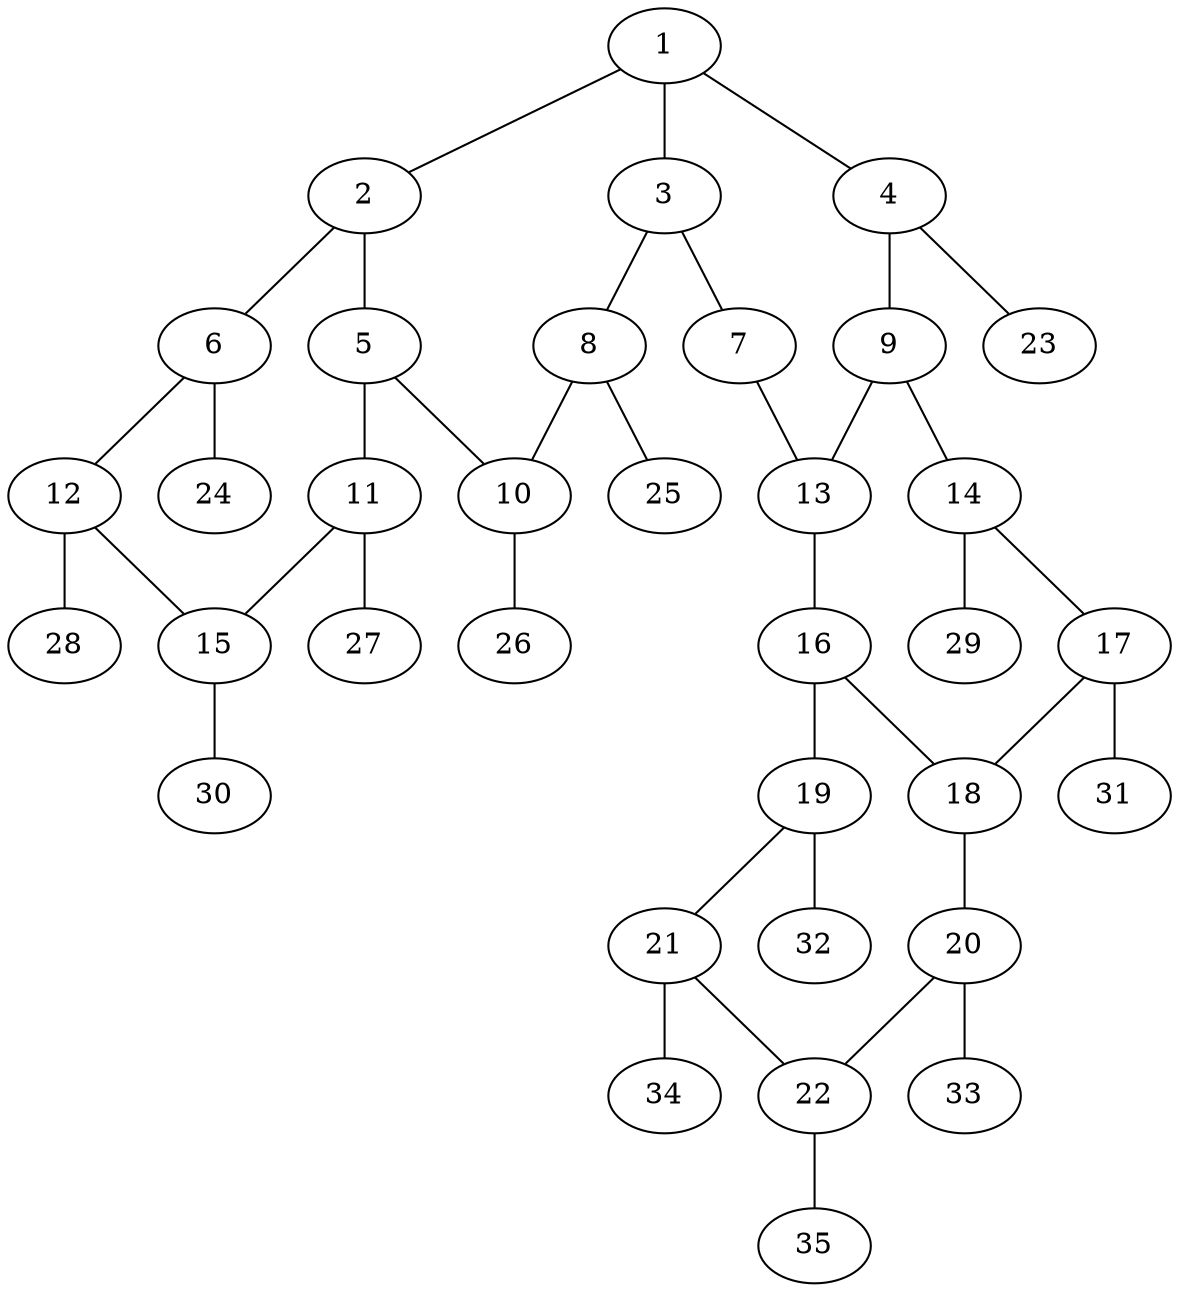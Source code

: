 graph molecule_1472 {
	1	 [chem=C];
	2	 [chem=C];
	1 -- 2	 [valence=2];
	3	 [chem=C];
	1 -- 3	 [valence=1];
	4	 [chem=C];
	1 -- 4	 [valence=1];
	5	 [chem=C];
	2 -- 5	 [valence=1];
	6	 [chem=C];
	2 -- 6	 [valence=1];
	7	 [chem=N];
	3 -- 7	 [valence=1];
	8	 [chem=C];
	3 -- 8	 [valence=2];
	9	 [chem=C];
	4 -- 9	 [valence=2];
	23	 [chem=H];
	4 -- 23	 [valence=1];
	10	 [chem=C];
	5 -- 10	 [valence=2];
	11	 [chem=C];
	5 -- 11	 [valence=1];
	12	 [chem=C];
	6 -- 12	 [valence=2];
	24	 [chem=H];
	6 -- 24	 [valence=1];
	13	 [chem=C];
	7 -- 13	 [valence=2];
	8 -- 10	 [valence=1];
	25	 [chem=H];
	8 -- 25	 [valence=1];
	9 -- 13	 [valence=1];
	14	 [chem=C];
	9 -- 14	 [valence=1];
	26	 [chem=H];
	10 -- 26	 [valence=1];
	15	 [chem=C];
	11 -- 15	 [valence=2];
	27	 [chem=H];
	11 -- 27	 [valence=1];
	12 -- 15	 [valence=1];
	28	 [chem=H];
	12 -- 28	 [valence=1];
	16	 [chem=C];
	13 -- 16	 [valence=1];
	17	 [chem=C];
	14 -- 17	 [valence=2];
	29	 [chem=H];
	14 -- 29	 [valence=1];
	30	 [chem=H];
	15 -- 30	 [valence=1];
	18	 [chem=C];
	16 -- 18	 [valence=2];
	19	 [chem=C];
	16 -- 19	 [valence=1];
	17 -- 18	 [valence=1];
	31	 [chem=H];
	17 -- 31	 [valence=1];
	20	 [chem=C];
	18 -- 20	 [valence=1];
	21	 [chem=C];
	19 -- 21	 [valence=2];
	32	 [chem=H];
	19 -- 32	 [valence=1];
	22	 [chem=C];
	20 -- 22	 [valence=2];
	33	 [chem=H];
	20 -- 33	 [valence=1];
	21 -- 22	 [valence=1];
	34	 [chem=H];
	21 -- 34	 [valence=1];
	35	 [chem=H];
	22 -- 35	 [valence=1];
}
